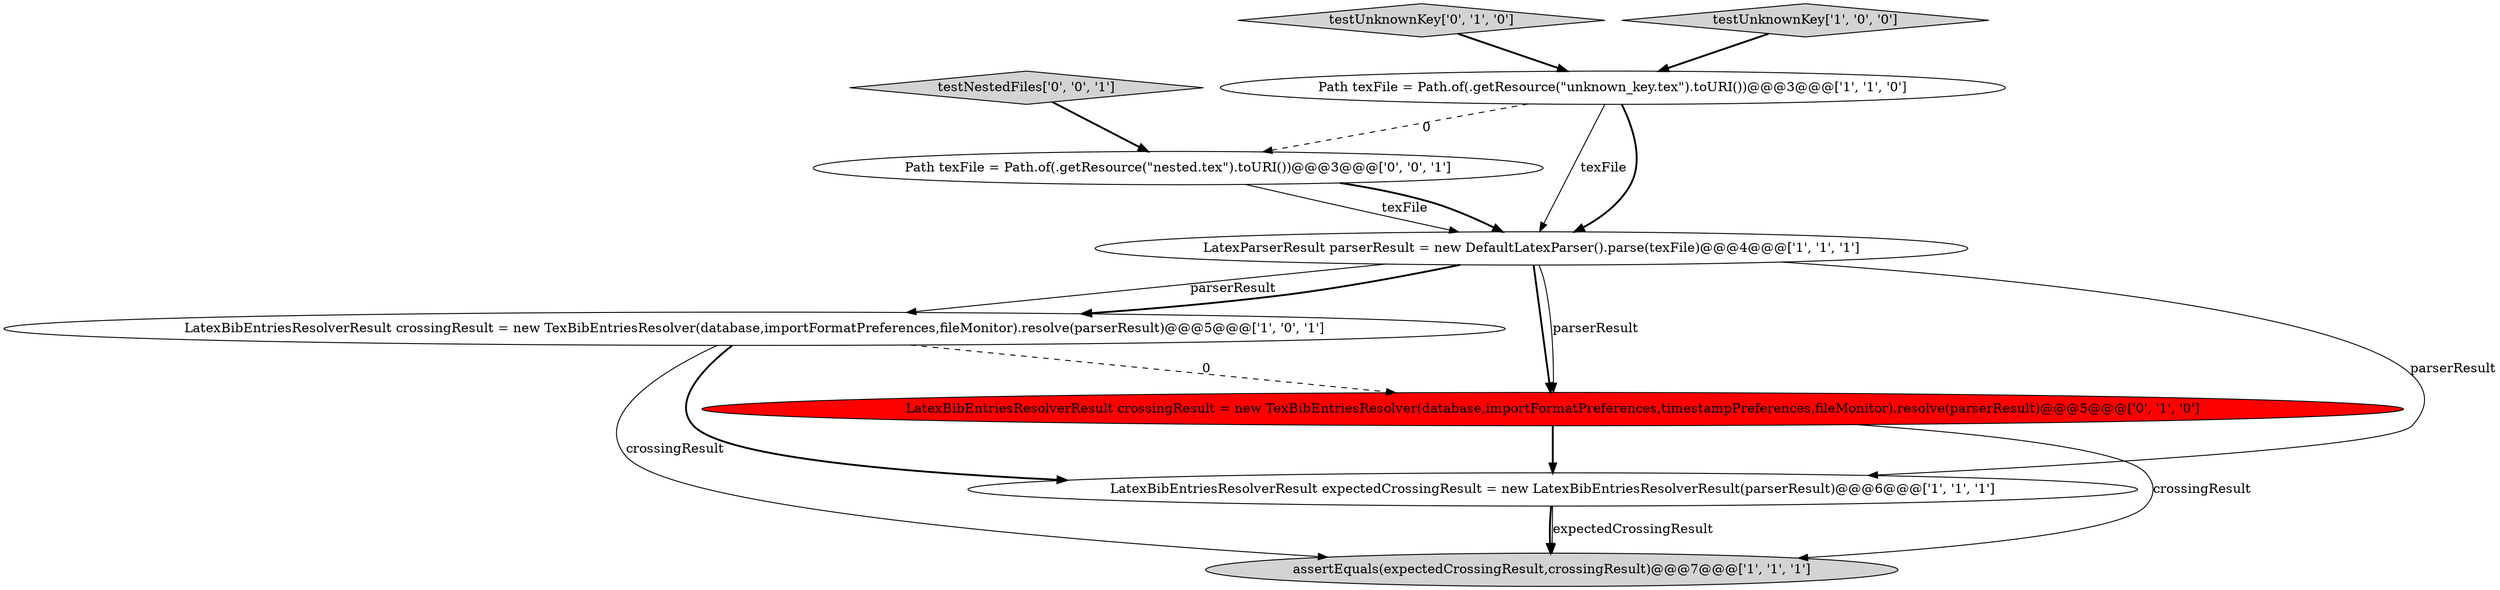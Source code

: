 digraph {
0 [style = filled, label = "LatexParserResult parserResult = new DefaultLatexParser().parse(texFile)@@@4@@@['1', '1', '1']", fillcolor = white, shape = ellipse image = "AAA0AAABBB1BBB"];
2 [style = filled, label = "LatexBibEntriesResolverResult expectedCrossingResult = new LatexBibEntriesResolverResult(parserResult)@@@6@@@['1', '1', '1']", fillcolor = white, shape = ellipse image = "AAA0AAABBB1BBB"];
1 [style = filled, label = "LatexBibEntriesResolverResult crossingResult = new TexBibEntriesResolver(database,importFormatPreferences,fileMonitor).resolve(parserResult)@@@5@@@['1', '0', '1']", fillcolor = white, shape = ellipse image = "AAA0AAABBB1BBB"];
7 [style = filled, label = "LatexBibEntriesResolverResult crossingResult = new TexBibEntriesResolver(database,importFormatPreferences,timestampPreferences,fileMonitor).resolve(parserResult)@@@5@@@['0', '1', '0']", fillcolor = red, shape = ellipse image = "AAA1AAABBB2BBB"];
6 [style = filled, label = "testUnknownKey['0', '1', '0']", fillcolor = lightgray, shape = diamond image = "AAA0AAABBB2BBB"];
4 [style = filled, label = "testUnknownKey['1', '0', '0']", fillcolor = lightgray, shape = diamond image = "AAA0AAABBB1BBB"];
3 [style = filled, label = "assertEquals(expectedCrossingResult,crossingResult)@@@7@@@['1', '1', '1']", fillcolor = lightgray, shape = ellipse image = "AAA0AAABBB1BBB"];
5 [style = filled, label = "Path texFile = Path.of(.getResource(\"unknown_key.tex\").toURI())@@@3@@@['1', '1', '0']", fillcolor = white, shape = ellipse image = "AAA0AAABBB1BBB"];
8 [style = filled, label = "testNestedFiles['0', '0', '1']", fillcolor = lightgray, shape = diamond image = "AAA0AAABBB3BBB"];
9 [style = filled, label = "Path texFile = Path.of(.getResource(\"nested.tex\").toURI())@@@3@@@['0', '0', '1']", fillcolor = white, shape = ellipse image = "AAA0AAABBB3BBB"];
8->9 [style = bold, label=""];
2->3 [style = solid, label="expectedCrossingResult"];
0->1 [style = solid, label="parserResult"];
6->5 [style = bold, label=""];
1->2 [style = bold, label=""];
9->0 [style = solid, label="texFile"];
5->9 [style = dashed, label="0"];
1->3 [style = solid, label="crossingResult"];
0->2 [style = solid, label="parserResult"];
5->0 [style = solid, label="texFile"];
0->7 [style = solid, label="parserResult"];
5->0 [style = bold, label=""];
9->0 [style = bold, label=""];
1->7 [style = dashed, label="0"];
4->5 [style = bold, label=""];
0->1 [style = bold, label=""];
7->2 [style = bold, label=""];
2->3 [style = bold, label=""];
0->7 [style = bold, label=""];
7->3 [style = solid, label="crossingResult"];
}
